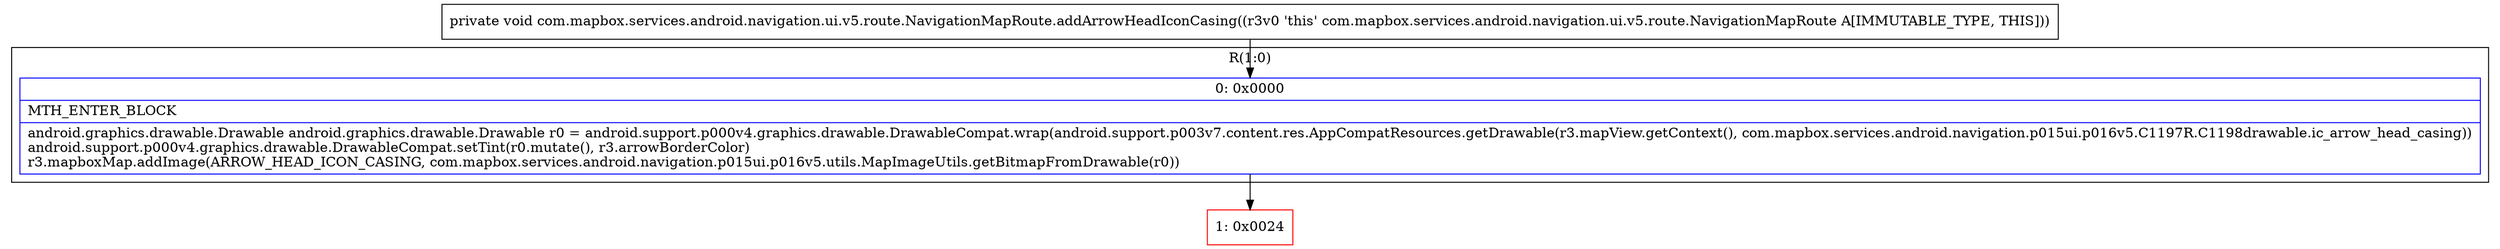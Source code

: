 digraph "CFG forcom.mapbox.services.android.navigation.ui.v5.route.NavigationMapRoute.addArrowHeadIconCasing()V" {
subgraph cluster_Region_701600331 {
label = "R(1:0)";
node [shape=record,color=blue];
Node_0 [shape=record,label="{0\:\ 0x0000|MTH_ENTER_BLOCK\l|android.graphics.drawable.Drawable android.graphics.drawable.Drawable r0 = android.support.p000v4.graphics.drawable.DrawableCompat.wrap(android.support.p003v7.content.res.AppCompatResources.getDrawable(r3.mapView.getContext(), com.mapbox.services.android.navigation.p015ui.p016v5.C1197R.C1198drawable.ic_arrow_head_casing))\landroid.support.p000v4.graphics.drawable.DrawableCompat.setTint(r0.mutate(), r3.arrowBorderColor)\lr3.mapboxMap.addImage(ARROW_HEAD_ICON_CASING, com.mapbox.services.android.navigation.p015ui.p016v5.utils.MapImageUtils.getBitmapFromDrawable(r0))\l}"];
}
Node_1 [shape=record,color=red,label="{1\:\ 0x0024}"];
MethodNode[shape=record,label="{private void com.mapbox.services.android.navigation.ui.v5.route.NavigationMapRoute.addArrowHeadIconCasing((r3v0 'this' com.mapbox.services.android.navigation.ui.v5.route.NavigationMapRoute A[IMMUTABLE_TYPE, THIS])) }"];
MethodNode -> Node_0;
Node_0 -> Node_1;
}

